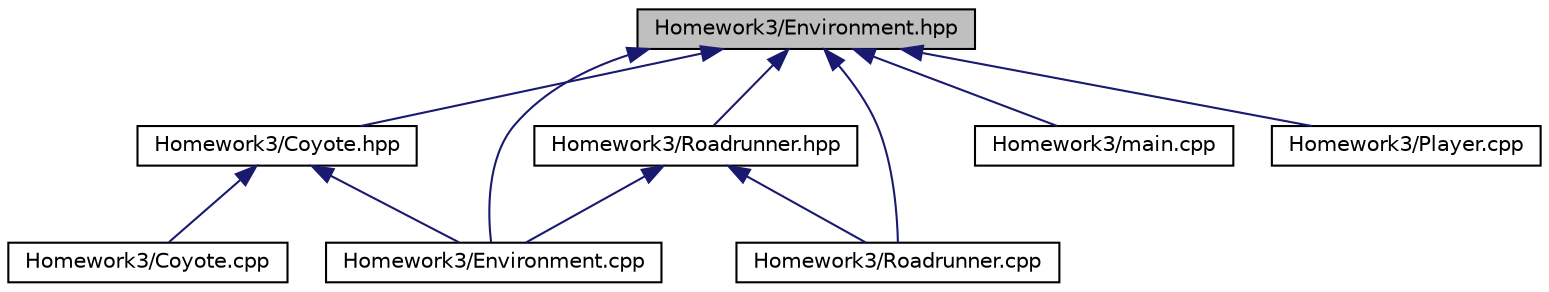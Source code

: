 digraph "Homework3/Environment.hpp"
{
  edge [fontname="Helvetica",fontsize="10",labelfontname="Helvetica",labelfontsize="10"];
  node [fontname="Helvetica",fontsize="10",shape=record];
  Node4 [label="Homework3/Environment.hpp",height=0.2,width=0.4,color="black", fillcolor="grey75", style="filled", fontcolor="black"];
  Node4 -> Node5 [dir="back",color="midnightblue",fontsize="10",style="solid",fontname="Helvetica"];
  Node5 [label="Homework3/Coyote.hpp",height=0.2,width=0.4,color="black", fillcolor="white", style="filled",URL="$_coyote_8hpp.html"];
  Node5 -> Node6 [dir="back",color="midnightblue",fontsize="10",style="solid",fontname="Helvetica"];
  Node6 [label="Homework3/Coyote.cpp",height=0.2,width=0.4,color="black", fillcolor="white", style="filled",URL="$_coyote_8cpp.html"];
  Node5 -> Node7 [dir="back",color="midnightblue",fontsize="10",style="solid",fontname="Helvetica"];
  Node7 [label="Homework3/Environment.cpp",height=0.2,width=0.4,color="black", fillcolor="white", style="filled",URL="$_environment_8cpp.html"];
  Node4 -> Node7 [dir="back",color="midnightblue",fontsize="10",style="solid",fontname="Helvetica"];
  Node4 -> Node8 [dir="back",color="midnightblue",fontsize="10",style="solid",fontname="Helvetica"];
  Node8 [label="Homework3/Roadrunner.hpp",height=0.2,width=0.4,color="black", fillcolor="white", style="filled",URL="$_roadrunner_8hpp.html"];
  Node8 -> Node7 [dir="back",color="midnightblue",fontsize="10",style="solid",fontname="Helvetica"];
  Node8 -> Node9 [dir="back",color="midnightblue",fontsize="10",style="solid",fontname="Helvetica"];
  Node9 [label="Homework3/Roadrunner.cpp",height=0.2,width=0.4,color="black", fillcolor="white", style="filled",URL="$_roadrunner_8cpp.html"];
  Node4 -> Node10 [dir="back",color="midnightblue",fontsize="10",style="solid",fontname="Helvetica"];
  Node10 [label="Homework3/main.cpp",height=0.2,width=0.4,color="black", fillcolor="white", style="filled",URL="$main_8cpp.html"];
  Node4 -> Node11 [dir="back",color="midnightblue",fontsize="10",style="solid",fontname="Helvetica"];
  Node11 [label="Homework3/Player.cpp",height=0.2,width=0.4,color="black", fillcolor="white", style="filled",URL="$_player_8cpp.html"];
  Node4 -> Node9 [dir="back",color="midnightblue",fontsize="10",style="solid",fontname="Helvetica"];
}
